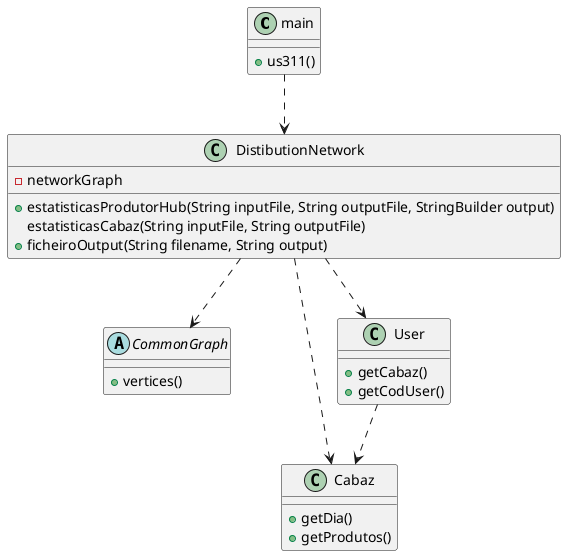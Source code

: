 @startuml
main ..> DistibutionNetwork
DistibutionNetwork ..> CommonGraph
DistibutionNetwork ..> Cabaz
DistibutionNetwork ..> User
User ..> Cabaz


main : +us311()

DistibutionNetwork : -networkGraph
DistibutionNetwork : +estatisticasProdutorHub(String inputFile, String outputFile, StringBuilder output)
DistibutionNetwork : estatisticasCabaz(String inputFile, String outputFile)
DistibutionNetwork : +ficheiroOutput(String filename, String output)

User : +getCabaz()
User : +getCodUser()

Cabaz : +getDia()
Cabaz : +getProdutos()

abstract class CommonGraph{
+vertices()
}

@enduml